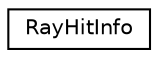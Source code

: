 digraph "Graphical Class Hierarchy"
{
 // LATEX_PDF_SIZE
  edge [fontname="Helvetica",fontsize="10",labelfontname="Helvetica",labelfontsize="10"];
  node [fontname="Helvetica",fontsize="10",shape=record];
  rankdir="LR";
  Node0 [label="RayHitInfo",height=0.2,width=0.4,color="black", fillcolor="white", style="filled",URL="$struct_ray_hit_info.html",tooltip=" "];
}
